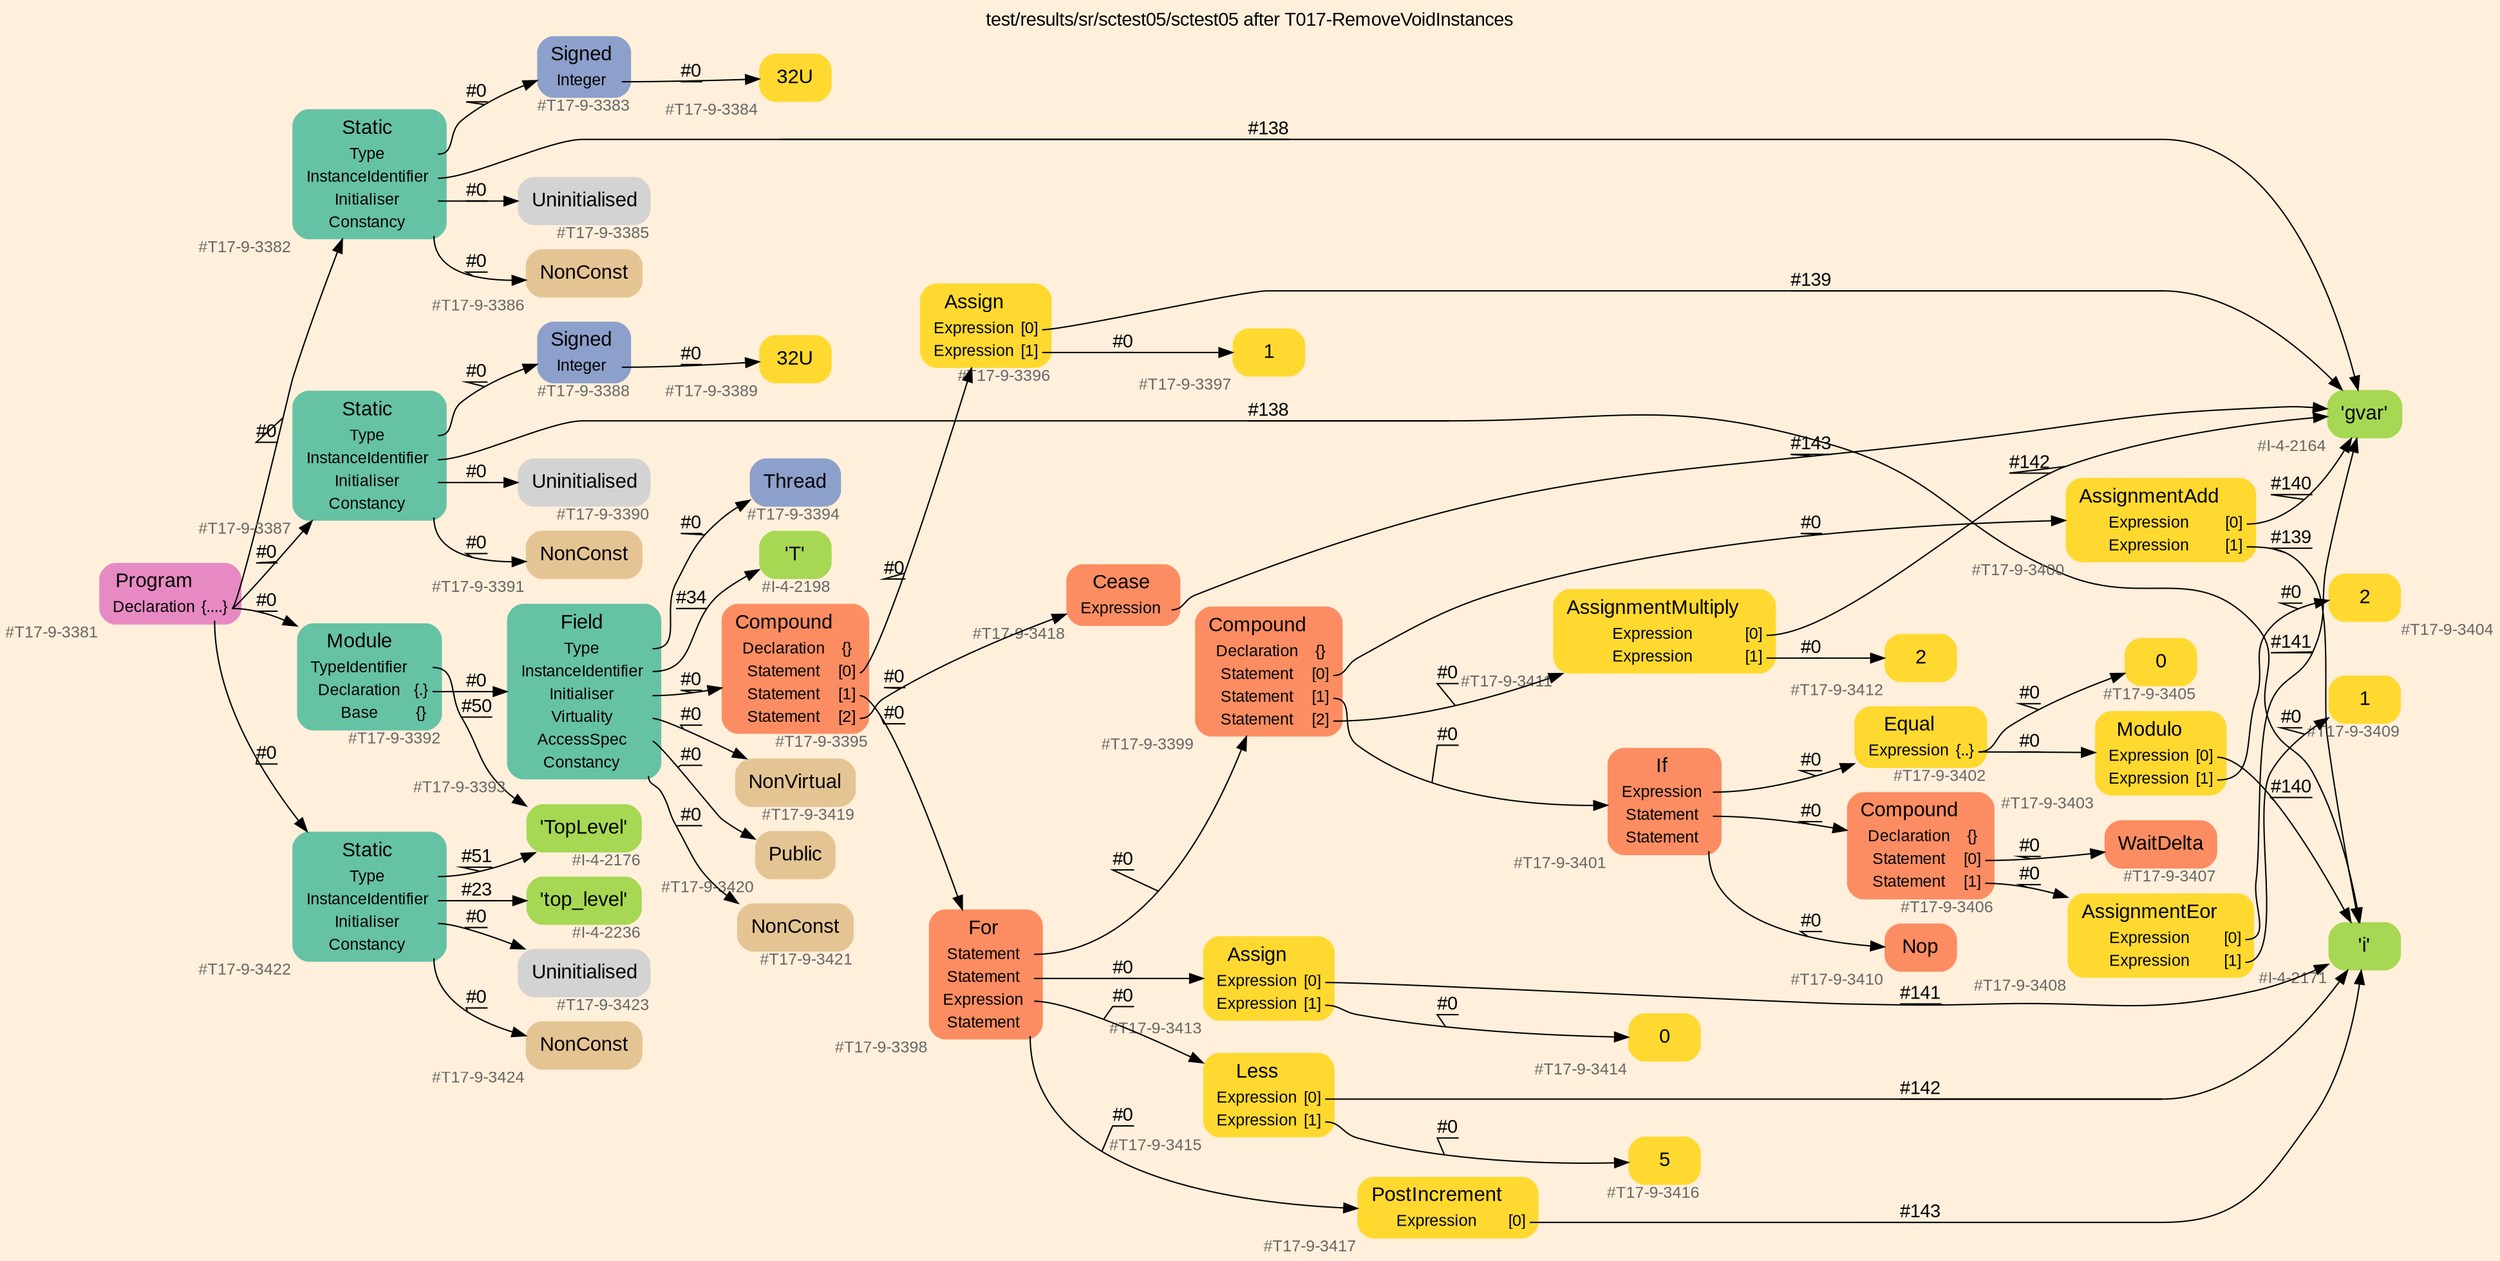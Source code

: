 digraph "test/results/sr/sctest05/sctest05 after T017-RemoveVoidInstances" {
label = "test/results/sr/sctest05/sctest05 after T017-RemoveVoidInstances"
labelloc = t
graph [
    rankdir = "LR"
    ranksep = 0.3
    bgcolor = antiquewhite1
    color = black
    fontcolor = black
    fontname = "Arial"
];
node [
    fontname = "Arial"
];
edge [
    fontname = "Arial"
];

// -------------------- node figure --------------------
// -------- block #T17-9-3381 ----------
"#T17-9-3381" [
    fillcolor = "/set28/4"
    xlabel = "#T17-9-3381"
    fontsize = "12"
    fontcolor = grey40
    shape = "plaintext"
    label = <<TABLE BORDER="0" CELLBORDER="0" CELLSPACING="0">
     <TR><TD><FONT COLOR="black" POINT-SIZE="15">Program</FONT></TD></TR>
     <TR><TD><FONT COLOR="black" POINT-SIZE="12">Declaration</FONT></TD><TD PORT="port0"><FONT COLOR="black" POINT-SIZE="12">{....}</FONT></TD></TR>
    </TABLE>>
    style = "rounded,filled"
];

// -------- block #T17-9-3382 ----------
"#T17-9-3382" [
    fillcolor = "/set28/1"
    xlabel = "#T17-9-3382"
    fontsize = "12"
    fontcolor = grey40
    shape = "plaintext"
    label = <<TABLE BORDER="0" CELLBORDER="0" CELLSPACING="0">
     <TR><TD><FONT COLOR="black" POINT-SIZE="15">Static</FONT></TD></TR>
     <TR><TD><FONT COLOR="black" POINT-SIZE="12">Type</FONT></TD><TD PORT="port0"></TD></TR>
     <TR><TD><FONT COLOR="black" POINT-SIZE="12">InstanceIdentifier</FONT></TD><TD PORT="port1"></TD></TR>
     <TR><TD><FONT COLOR="black" POINT-SIZE="12">Initialiser</FONT></TD><TD PORT="port2"></TD></TR>
     <TR><TD><FONT COLOR="black" POINT-SIZE="12">Constancy</FONT></TD><TD PORT="port3"></TD></TR>
    </TABLE>>
    style = "rounded,filled"
];

// -------- block #T17-9-3383 ----------
"#T17-9-3383" [
    fillcolor = "/set28/3"
    xlabel = "#T17-9-3383"
    fontsize = "12"
    fontcolor = grey40
    shape = "plaintext"
    label = <<TABLE BORDER="0" CELLBORDER="0" CELLSPACING="0">
     <TR><TD><FONT COLOR="black" POINT-SIZE="15">Signed</FONT></TD></TR>
     <TR><TD><FONT COLOR="black" POINT-SIZE="12">Integer</FONT></TD><TD PORT="port0"></TD></TR>
    </TABLE>>
    style = "rounded,filled"
];

// -------- block #T17-9-3384 ----------
"#T17-9-3384" [
    fillcolor = "/set28/6"
    xlabel = "#T17-9-3384"
    fontsize = "12"
    fontcolor = grey40
    shape = "plaintext"
    label = <<TABLE BORDER="0" CELLBORDER="0" CELLSPACING="0">
     <TR><TD><FONT COLOR="black" POINT-SIZE="15">32U</FONT></TD></TR>
    </TABLE>>
    style = "rounded,filled"
];

// -------- block #I-4-2164 ----------
"#I-4-2164" [
    fillcolor = "/set28/5"
    xlabel = "#I-4-2164"
    fontsize = "12"
    fontcolor = grey40
    shape = "plaintext"
    label = <<TABLE BORDER="0" CELLBORDER="0" CELLSPACING="0">
     <TR><TD><FONT COLOR="black" POINT-SIZE="15">'gvar'</FONT></TD></TR>
    </TABLE>>
    style = "rounded,filled"
];

// -------- block #T17-9-3385 ----------
"#T17-9-3385" [
    xlabel = "#T17-9-3385"
    fontsize = "12"
    fontcolor = grey40
    shape = "plaintext"
    label = <<TABLE BORDER="0" CELLBORDER="0" CELLSPACING="0">
     <TR><TD><FONT COLOR="black" POINT-SIZE="15">Uninitialised</FONT></TD></TR>
    </TABLE>>
    style = "rounded,filled"
];

// -------- block #T17-9-3386 ----------
"#T17-9-3386" [
    fillcolor = "/set28/7"
    xlabel = "#T17-9-3386"
    fontsize = "12"
    fontcolor = grey40
    shape = "plaintext"
    label = <<TABLE BORDER="0" CELLBORDER="0" CELLSPACING="0">
     <TR><TD><FONT COLOR="black" POINT-SIZE="15">NonConst</FONT></TD></TR>
    </TABLE>>
    style = "rounded,filled"
];

// -------- block #T17-9-3387 ----------
"#T17-9-3387" [
    fillcolor = "/set28/1"
    xlabel = "#T17-9-3387"
    fontsize = "12"
    fontcolor = grey40
    shape = "plaintext"
    label = <<TABLE BORDER="0" CELLBORDER="0" CELLSPACING="0">
     <TR><TD><FONT COLOR="black" POINT-SIZE="15">Static</FONT></TD></TR>
     <TR><TD><FONT COLOR="black" POINT-SIZE="12">Type</FONT></TD><TD PORT="port0"></TD></TR>
     <TR><TD><FONT COLOR="black" POINT-SIZE="12">InstanceIdentifier</FONT></TD><TD PORT="port1"></TD></TR>
     <TR><TD><FONT COLOR="black" POINT-SIZE="12">Initialiser</FONT></TD><TD PORT="port2"></TD></TR>
     <TR><TD><FONT COLOR="black" POINT-SIZE="12">Constancy</FONT></TD><TD PORT="port3"></TD></TR>
    </TABLE>>
    style = "rounded,filled"
];

// -------- block #T17-9-3388 ----------
"#T17-9-3388" [
    fillcolor = "/set28/3"
    xlabel = "#T17-9-3388"
    fontsize = "12"
    fontcolor = grey40
    shape = "plaintext"
    label = <<TABLE BORDER="0" CELLBORDER="0" CELLSPACING="0">
     <TR><TD><FONT COLOR="black" POINT-SIZE="15">Signed</FONT></TD></TR>
     <TR><TD><FONT COLOR="black" POINT-SIZE="12">Integer</FONT></TD><TD PORT="port0"></TD></TR>
    </TABLE>>
    style = "rounded,filled"
];

// -------- block #T17-9-3389 ----------
"#T17-9-3389" [
    fillcolor = "/set28/6"
    xlabel = "#T17-9-3389"
    fontsize = "12"
    fontcolor = grey40
    shape = "plaintext"
    label = <<TABLE BORDER="0" CELLBORDER="0" CELLSPACING="0">
     <TR><TD><FONT COLOR="black" POINT-SIZE="15">32U</FONT></TD></TR>
    </TABLE>>
    style = "rounded,filled"
];

// -------- block #I-4-2171 ----------
"#I-4-2171" [
    fillcolor = "/set28/5"
    xlabel = "#I-4-2171"
    fontsize = "12"
    fontcolor = grey40
    shape = "plaintext"
    label = <<TABLE BORDER="0" CELLBORDER="0" CELLSPACING="0">
     <TR><TD><FONT COLOR="black" POINT-SIZE="15">'i'</FONT></TD></TR>
    </TABLE>>
    style = "rounded,filled"
];

// -------- block #T17-9-3390 ----------
"#T17-9-3390" [
    xlabel = "#T17-9-3390"
    fontsize = "12"
    fontcolor = grey40
    shape = "plaintext"
    label = <<TABLE BORDER="0" CELLBORDER="0" CELLSPACING="0">
     <TR><TD><FONT COLOR="black" POINT-SIZE="15">Uninitialised</FONT></TD></TR>
    </TABLE>>
    style = "rounded,filled"
];

// -------- block #T17-9-3391 ----------
"#T17-9-3391" [
    fillcolor = "/set28/7"
    xlabel = "#T17-9-3391"
    fontsize = "12"
    fontcolor = grey40
    shape = "plaintext"
    label = <<TABLE BORDER="0" CELLBORDER="0" CELLSPACING="0">
     <TR><TD><FONT COLOR="black" POINT-SIZE="15">NonConst</FONT></TD></TR>
    </TABLE>>
    style = "rounded,filled"
];

// -------- block #T17-9-3392 ----------
"#T17-9-3392" [
    fillcolor = "/set28/1"
    xlabel = "#T17-9-3392"
    fontsize = "12"
    fontcolor = grey40
    shape = "plaintext"
    label = <<TABLE BORDER="0" CELLBORDER="0" CELLSPACING="0">
     <TR><TD><FONT COLOR="black" POINT-SIZE="15">Module</FONT></TD></TR>
     <TR><TD><FONT COLOR="black" POINT-SIZE="12">TypeIdentifier</FONT></TD><TD PORT="port0"></TD></TR>
     <TR><TD><FONT COLOR="black" POINT-SIZE="12">Declaration</FONT></TD><TD PORT="port1"><FONT COLOR="black" POINT-SIZE="12">{.}</FONT></TD></TR>
     <TR><TD><FONT COLOR="black" POINT-SIZE="12">Base</FONT></TD><TD PORT="port2"><FONT COLOR="black" POINT-SIZE="12">{}</FONT></TD></TR>
    </TABLE>>
    style = "rounded,filled"
];

// -------- block #I-4-2176 ----------
"#I-4-2176" [
    fillcolor = "/set28/5"
    xlabel = "#I-4-2176"
    fontsize = "12"
    fontcolor = grey40
    shape = "plaintext"
    label = <<TABLE BORDER="0" CELLBORDER="0" CELLSPACING="0">
     <TR><TD><FONT COLOR="black" POINT-SIZE="15">'TopLevel'</FONT></TD></TR>
    </TABLE>>
    style = "rounded,filled"
];

// -------- block #T17-9-3393 ----------
"#T17-9-3393" [
    fillcolor = "/set28/1"
    xlabel = "#T17-9-3393"
    fontsize = "12"
    fontcolor = grey40
    shape = "plaintext"
    label = <<TABLE BORDER="0" CELLBORDER="0" CELLSPACING="0">
     <TR><TD><FONT COLOR="black" POINT-SIZE="15">Field</FONT></TD></TR>
     <TR><TD><FONT COLOR="black" POINT-SIZE="12">Type</FONT></TD><TD PORT="port0"></TD></TR>
     <TR><TD><FONT COLOR="black" POINT-SIZE="12">InstanceIdentifier</FONT></TD><TD PORT="port1"></TD></TR>
     <TR><TD><FONT COLOR="black" POINT-SIZE="12">Initialiser</FONT></TD><TD PORT="port2"></TD></TR>
     <TR><TD><FONT COLOR="black" POINT-SIZE="12">Virtuality</FONT></TD><TD PORT="port3"></TD></TR>
     <TR><TD><FONT COLOR="black" POINT-SIZE="12">AccessSpec</FONT></TD><TD PORT="port4"></TD></TR>
     <TR><TD><FONT COLOR="black" POINT-SIZE="12">Constancy</FONT></TD><TD PORT="port5"></TD></TR>
    </TABLE>>
    style = "rounded,filled"
];

// -------- block #T17-9-3394 ----------
"#T17-9-3394" [
    fillcolor = "/set28/3"
    xlabel = "#T17-9-3394"
    fontsize = "12"
    fontcolor = grey40
    shape = "plaintext"
    label = <<TABLE BORDER="0" CELLBORDER="0" CELLSPACING="0">
     <TR><TD><FONT COLOR="black" POINT-SIZE="15">Thread</FONT></TD></TR>
    </TABLE>>
    style = "rounded,filled"
];

// -------- block #I-4-2198 ----------
"#I-4-2198" [
    fillcolor = "/set28/5"
    xlabel = "#I-4-2198"
    fontsize = "12"
    fontcolor = grey40
    shape = "plaintext"
    label = <<TABLE BORDER="0" CELLBORDER="0" CELLSPACING="0">
     <TR><TD><FONT COLOR="black" POINT-SIZE="15">'T'</FONT></TD></TR>
    </TABLE>>
    style = "rounded,filled"
];

// -------- block #T17-9-3395 ----------
"#T17-9-3395" [
    fillcolor = "/set28/2"
    xlabel = "#T17-9-3395"
    fontsize = "12"
    fontcolor = grey40
    shape = "plaintext"
    label = <<TABLE BORDER="0" CELLBORDER="0" CELLSPACING="0">
     <TR><TD><FONT COLOR="black" POINT-SIZE="15">Compound</FONT></TD></TR>
     <TR><TD><FONT COLOR="black" POINT-SIZE="12">Declaration</FONT></TD><TD PORT="port0"><FONT COLOR="black" POINT-SIZE="12">{}</FONT></TD></TR>
     <TR><TD><FONT COLOR="black" POINT-SIZE="12">Statement</FONT></TD><TD PORT="port1"><FONT COLOR="black" POINT-SIZE="12">[0]</FONT></TD></TR>
     <TR><TD><FONT COLOR="black" POINT-SIZE="12">Statement</FONT></TD><TD PORT="port2"><FONT COLOR="black" POINT-SIZE="12">[1]</FONT></TD></TR>
     <TR><TD><FONT COLOR="black" POINT-SIZE="12">Statement</FONT></TD><TD PORT="port3"><FONT COLOR="black" POINT-SIZE="12">[2]</FONT></TD></TR>
    </TABLE>>
    style = "rounded,filled"
];

// -------- block #T17-9-3396 ----------
"#T17-9-3396" [
    fillcolor = "/set28/6"
    xlabel = "#T17-9-3396"
    fontsize = "12"
    fontcolor = grey40
    shape = "plaintext"
    label = <<TABLE BORDER="0" CELLBORDER="0" CELLSPACING="0">
     <TR><TD><FONT COLOR="black" POINT-SIZE="15">Assign</FONT></TD></TR>
     <TR><TD><FONT COLOR="black" POINT-SIZE="12">Expression</FONT></TD><TD PORT="port0"><FONT COLOR="black" POINT-SIZE="12">[0]</FONT></TD></TR>
     <TR><TD><FONT COLOR="black" POINT-SIZE="12">Expression</FONT></TD><TD PORT="port1"><FONT COLOR="black" POINT-SIZE="12">[1]</FONT></TD></TR>
    </TABLE>>
    style = "rounded,filled"
];

// -------- block #T17-9-3397 ----------
"#T17-9-3397" [
    fillcolor = "/set28/6"
    xlabel = "#T17-9-3397"
    fontsize = "12"
    fontcolor = grey40
    shape = "plaintext"
    label = <<TABLE BORDER="0" CELLBORDER="0" CELLSPACING="0">
     <TR><TD><FONT COLOR="black" POINT-SIZE="15">1</FONT></TD></TR>
    </TABLE>>
    style = "rounded,filled"
];

// -------- block #T17-9-3398 ----------
"#T17-9-3398" [
    fillcolor = "/set28/2"
    xlabel = "#T17-9-3398"
    fontsize = "12"
    fontcolor = grey40
    shape = "plaintext"
    label = <<TABLE BORDER="0" CELLBORDER="0" CELLSPACING="0">
     <TR><TD><FONT COLOR="black" POINT-SIZE="15">For</FONT></TD></TR>
     <TR><TD><FONT COLOR="black" POINT-SIZE="12">Statement</FONT></TD><TD PORT="port0"></TD></TR>
     <TR><TD><FONT COLOR="black" POINT-SIZE="12">Statement</FONT></TD><TD PORT="port1"></TD></TR>
     <TR><TD><FONT COLOR="black" POINT-SIZE="12">Expression</FONT></TD><TD PORT="port2"></TD></TR>
     <TR><TD><FONT COLOR="black" POINT-SIZE="12">Statement</FONT></TD><TD PORT="port3"></TD></TR>
    </TABLE>>
    style = "rounded,filled"
];

// -------- block #T17-9-3399 ----------
"#T17-9-3399" [
    fillcolor = "/set28/2"
    xlabel = "#T17-9-3399"
    fontsize = "12"
    fontcolor = grey40
    shape = "plaintext"
    label = <<TABLE BORDER="0" CELLBORDER="0" CELLSPACING="0">
     <TR><TD><FONT COLOR="black" POINT-SIZE="15">Compound</FONT></TD></TR>
     <TR><TD><FONT COLOR="black" POINT-SIZE="12">Declaration</FONT></TD><TD PORT="port0"><FONT COLOR="black" POINT-SIZE="12">{}</FONT></TD></TR>
     <TR><TD><FONT COLOR="black" POINT-SIZE="12">Statement</FONT></TD><TD PORT="port1"><FONT COLOR="black" POINT-SIZE="12">[0]</FONT></TD></TR>
     <TR><TD><FONT COLOR="black" POINT-SIZE="12">Statement</FONT></TD><TD PORT="port2"><FONT COLOR="black" POINT-SIZE="12">[1]</FONT></TD></TR>
     <TR><TD><FONT COLOR="black" POINT-SIZE="12">Statement</FONT></TD><TD PORT="port3"><FONT COLOR="black" POINT-SIZE="12">[2]</FONT></TD></TR>
    </TABLE>>
    style = "rounded,filled"
];

// -------- block #T17-9-3400 ----------
"#T17-9-3400" [
    fillcolor = "/set28/6"
    xlabel = "#T17-9-3400"
    fontsize = "12"
    fontcolor = grey40
    shape = "plaintext"
    label = <<TABLE BORDER="0" CELLBORDER="0" CELLSPACING="0">
     <TR><TD><FONT COLOR="black" POINT-SIZE="15">AssignmentAdd</FONT></TD></TR>
     <TR><TD><FONT COLOR="black" POINT-SIZE="12">Expression</FONT></TD><TD PORT="port0"><FONT COLOR="black" POINT-SIZE="12">[0]</FONT></TD></TR>
     <TR><TD><FONT COLOR="black" POINT-SIZE="12">Expression</FONT></TD><TD PORT="port1"><FONT COLOR="black" POINT-SIZE="12">[1]</FONT></TD></TR>
    </TABLE>>
    style = "rounded,filled"
];

// -------- block #T17-9-3401 ----------
"#T17-9-3401" [
    fillcolor = "/set28/2"
    xlabel = "#T17-9-3401"
    fontsize = "12"
    fontcolor = grey40
    shape = "plaintext"
    label = <<TABLE BORDER="0" CELLBORDER="0" CELLSPACING="0">
     <TR><TD><FONT COLOR="black" POINT-SIZE="15">If</FONT></TD></TR>
     <TR><TD><FONT COLOR="black" POINT-SIZE="12">Expression</FONT></TD><TD PORT="port0"></TD></TR>
     <TR><TD><FONT COLOR="black" POINT-SIZE="12">Statement</FONT></TD><TD PORT="port1"></TD></TR>
     <TR><TD><FONT COLOR="black" POINT-SIZE="12">Statement</FONT></TD><TD PORT="port2"></TD></TR>
    </TABLE>>
    style = "rounded,filled"
];

// -------- block #T17-9-3402 ----------
"#T17-9-3402" [
    fillcolor = "/set28/6"
    xlabel = "#T17-9-3402"
    fontsize = "12"
    fontcolor = grey40
    shape = "plaintext"
    label = <<TABLE BORDER="0" CELLBORDER="0" CELLSPACING="0">
     <TR><TD><FONT COLOR="black" POINT-SIZE="15">Equal</FONT></TD></TR>
     <TR><TD><FONT COLOR="black" POINT-SIZE="12">Expression</FONT></TD><TD PORT="port0"><FONT COLOR="black" POINT-SIZE="12">{..}</FONT></TD></TR>
    </TABLE>>
    style = "rounded,filled"
];

// -------- block #T17-9-3403 ----------
"#T17-9-3403" [
    fillcolor = "/set28/6"
    xlabel = "#T17-9-3403"
    fontsize = "12"
    fontcolor = grey40
    shape = "plaintext"
    label = <<TABLE BORDER="0" CELLBORDER="0" CELLSPACING="0">
     <TR><TD><FONT COLOR="black" POINT-SIZE="15">Modulo</FONT></TD></TR>
     <TR><TD><FONT COLOR="black" POINT-SIZE="12">Expression</FONT></TD><TD PORT="port0"><FONT COLOR="black" POINT-SIZE="12">[0]</FONT></TD></TR>
     <TR><TD><FONT COLOR="black" POINT-SIZE="12">Expression</FONT></TD><TD PORT="port1"><FONT COLOR="black" POINT-SIZE="12">[1]</FONT></TD></TR>
    </TABLE>>
    style = "rounded,filled"
];

// -------- block #T17-9-3404 ----------
"#T17-9-3404" [
    fillcolor = "/set28/6"
    xlabel = "#T17-9-3404"
    fontsize = "12"
    fontcolor = grey40
    shape = "plaintext"
    label = <<TABLE BORDER="0" CELLBORDER="0" CELLSPACING="0">
     <TR><TD><FONT COLOR="black" POINT-SIZE="15">2</FONT></TD></TR>
    </TABLE>>
    style = "rounded,filled"
];

// -------- block #T17-9-3405 ----------
"#T17-9-3405" [
    fillcolor = "/set28/6"
    xlabel = "#T17-9-3405"
    fontsize = "12"
    fontcolor = grey40
    shape = "plaintext"
    label = <<TABLE BORDER="0" CELLBORDER="0" CELLSPACING="0">
     <TR><TD><FONT COLOR="black" POINT-SIZE="15">0</FONT></TD></TR>
    </TABLE>>
    style = "rounded,filled"
];

// -------- block #T17-9-3406 ----------
"#T17-9-3406" [
    fillcolor = "/set28/2"
    xlabel = "#T17-9-3406"
    fontsize = "12"
    fontcolor = grey40
    shape = "plaintext"
    label = <<TABLE BORDER="0" CELLBORDER="0" CELLSPACING="0">
     <TR><TD><FONT COLOR="black" POINT-SIZE="15">Compound</FONT></TD></TR>
     <TR><TD><FONT COLOR="black" POINT-SIZE="12">Declaration</FONT></TD><TD PORT="port0"><FONT COLOR="black" POINT-SIZE="12">{}</FONT></TD></TR>
     <TR><TD><FONT COLOR="black" POINT-SIZE="12">Statement</FONT></TD><TD PORT="port1"><FONT COLOR="black" POINT-SIZE="12">[0]</FONT></TD></TR>
     <TR><TD><FONT COLOR="black" POINT-SIZE="12">Statement</FONT></TD><TD PORT="port2"><FONT COLOR="black" POINT-SIZE="12">[1]</FONT></TD></TR>
    </TABLE>>
    style = "rounded,filled"
];

// -------- block #T17-9-3407 ----------
"#T17-9-3407" [
    fillcolor = "/set28/2"
    xlabel = "#T17-9-3407"
    fontsize = "12"
    fontcolor = grey40
    shape = "plaintext"
    label = <<TABLE BORDER="0" CELLBORDER="0" CELLSPACING="0">
     <TR><TD><FONT COLOR="black" POINT-SIZE="15">WaitDelta</FONT></TD></TR>
    </TABLE>>
    style = "rounded,filled"
];

// -------- block #T17-9-3408 ----------
"#T17-9-3408" [
    fillcolor = "/set28/6"
    xlabel = "#T17-9-3408"
    fontsize = "12"
    fontcolor = grey40
    shape = "plaintext"
    label = <<TABLE BORDER="0" CELLBORDER="0" CELLSPACING="0">
     <TR><TD><FONT COLOR="black" POINT-SIZE="15">AssignmentEor</FONT></TD></TR>
     <TR><TD><FONT COLOR="black" POINT-SIZE="12">Expression</FONT></TD><TD PORT="port0"><FONT COLOR="black" POINT-SIZE="12">[0]</FONT></TD></TR>
     <TR><TD><FONT COLOR="black" POINT-SIZE="12">Expression</FONT></TD><TD PORT="port1"><FONT COLOR="black" POINT-SIZE="12">[1]</FONT></TD></TR>
    </TABLE>>
    style = "rounded,filled"
];

// -------- block #T17-9-3409 ----------
"#T17-9-3409" [
    fillcolor = "/set28/6"
    xlabel = "#T17-9-3409"
    fontsize = "12"
    fontcolor = grey40
    shape = "plaintext"
    label = <<TABLE BORDER="0" CELLBORDER="0" CELLSPACING="0">
     <TR><TD><FONT COLOR="black" POINT-SIZE="15">1</FONT></TD></TR>
    </TABLE>>
    style = "rounded,filled"
];

// -------- block #T17-9-3410 ----------
"#T17-9-3410" [
    fillcolor = "/set28/2"
    xlabel = "#T17-9-3410"
    fontsize = "12"
    fontcolor = grey40
    shape = "plaintext"
    label = <<TABLE BORDER="0" CELLBORDER="0" CELLSPACING="0">
     <TR><TD><FONT COLOR="black" POINT-SIZE="15">Nop</FONT></TD></TR>
    </TABLE>>
    style = "rounded,filled"
];

// -------- block #T17-9-3411 ----------
"#T17-9-3411" [
    fillcolor = "/set28/6"
    xlabel = "#T17-9-3411"
    fontsize = "12"
    fontcolor = grey40
    shape = "plaintext"
    label = <<TABLE BORDER="0" CELLBORDER="0" CELLSPACING="0">
     <TR><TD><FONT COLOR="black" POINT-SIZE="15">AssignmentMultiply</FONT></TD></TR>
     <TR><TD><FONT COLOR="black" POINT-SIZE="12">Expression</FONT></TD><TD PORT="port0"><FONT COLOR="black" POINT-SIZE="12">[0]</FONT></TD></TR>
     <TR><TD><FONT COLOR="black" POINT-SIZE="12">Expression</FONT></TD><TD PORT="port1"><FONT COLOR="black" POINT-SIZE="12">[1]</FONT></TD></TR>
    </TABLE>>
    style = "rounded,filled"
];

// -------- block #T17-9-3412 ----------
"#T17-9-3412" [
    fillcolor = "/set28/6"
    xlabel = "#T17-9-3412"
    fontsize = "12"
    fontcolor = grey40
    shape = "plaintext"
    label = <<TABLE BORDER="0" CELLBORDER="0" CELLSPACING="0">
     <TR><TD><FONT COLOR="black" POINT-SIZE="15">2</FONT></TD></TR>
    </TABLE>>
    style = "rounded,filled"
];

// -------- block #T17-9-3413 ----------
"#T17-9-3413" [
    fillcolor = "/set28/6"
    xlabel = "#T17-9-3413"
    fontsize = "12"
    fontcolor = grey40
    shape = "plaintext"
    label = <<TABLE BORDER="0" CELLBORDER="0" CELLSPACING="0">
     <TR><TD><FONT COLOR="black" POINT-SIZE="15">Assign</FONT></TD></TR>
     <TR><TD><FONT COLOR="black" POINT-SIZE="12">Expression</FONT></TD><TD PORT="port0"><FONT COLOR="black" POINT-SIZE="12">[0]</FONT></TD></TR>
     <TR><TD><FONT COLOR="black" POINT-SIZE="12">Expression</FONT></TD><TD PORT="port1"><FONT COLOR="black" POINT-SIZE="12">[1]</FONT></TD></TR>
    </TABLE>>
    style = "rounded,filled"
];

// -------- block #T17-9-3414 ----------
"#T17-9-3414" [
    fillcolor = "/set28/6"
    xlabel = "#T17-9-3414"
    fontsize = "12"
    fontcolor = grey40
    shape = "plaintext"
    label = <<TABLE BORDER="0" CELLBORDER="0" CELLSPACING="0">
     <TR><TD><FONT COLOR="black" POINT-SIZE="15">0</FONT></TD></TR>
    </TABLE>>
    style = "rounded,filled"
];

// -------- block #T17-9-3415 ----------
"#T17-9-3415" [
    fillcolor = "/set28/6"
    xlabel = "#T17-9-3415"
    fontsize = "12"
    fontcolor = grey40
    shape = "plaintext"
    label = <<TABLE BORDER="0" CELLBORDER="0" CELLSPACING="0">
     <TR><TD><FONT COLOR="black" POINT-SIZE="15">Less</FONT></TD></TR>
     <TR><TD><FONT COLOR="black" POINT-SIZE="12">Expression</FONT></TD><TD PORT="port0"><FONT COLOR="black" POINT-SIZE="12">[0]</FONT></TD></TR>
     <TR><TD><FONT COLOR="black" POINT-SIZE="12">Expression</FONT></TD><TD PORT="port1"><FONT COLOR="black" POINT-SIZE="12">[1]</FONT></TD></TR>
    </TABLE>>
    style = "rounded,filled"
];

// -------- block #T17-9-3416 ----------
"#T17-9-3416" [
    fillcolor = "/set28/6"
    xlabel = "#T17-9-3416"
    fontsize = "12"
    fontcolor = grey40
    shape = "plaintext"
    label = <<TABLE BORDER="0" CELLBORDER="0" CELLSPACING="0">
     <TR><TD><FONT COLOR="black" POINT-SIZE="15">5</FONT></TD></TR>
    </TABLE>>
    style = "rounded,filled"
];

// -------- block #T17-9-3417 ----------
"#T17-9-3417" [
    fillcolor = "/set28/6"
    xlabel = "#T17-9-3417"
    fontsize = "12"
    fontcolor = grey40
    shape = "plaintext"
    label = <<TABLE BORDER="0" CELLBORDER="0" CELLSPACING="0">
     <TR><TD><FONT COLOR="black" POINT-SIZE="15">PostIncrement</FONT></TD></TR>
     <TR><TD><FONT COLOR="black" POINT-SIZE="12">Expression</FONT></TD><TD PORT="port0"><FONT COLOR="black" POINT-SIZE="12">[0]</FONT></TD></TR>
    </TABLE>>
    style = "rounded,filled"
];

// -------- block #T17-9-3418 ----------
"#T17-9-3418" [
    fillcolor = "/set28/2"
    xlabel = "#T17-9-3418"
    fontsize = "12"
    fontcolor = grey40
    shape = "plaintext"
    label = <<TABLE BORDER="0" CELLBORDER="0" CELLSPACING="0">
     <TR><TD><FONT COLOR="black" POINT-SIZE="15">Cease</FONT></TD></TR>
     <TR><TD><FONT COLOR="black" POINT-SIZE="12">Expression</FONT></TD><TD PORT="port0"></TD></TR>
    </TABLE>>
    style = "rounded,filled"
];

// -------- block #T17-9-3419 ----------
"#T17-9-3419" [
    fillcolor = "/set28/7"
    xlabel = "#T17-9-3419"
    fontsize = "12"
    fontcolor = grey40
    shape = "plaintext"
    label = <<TABLE BORDER="0" CELLBORDER="0" CELLSPACING="0">
     <TR><TD><FONT COLOR="black" POINT-SIZE="15">NonVirtual</FONT></TD></TR>
    </TABLE>>
    style = "rounded,filled"
];

// -------- block #T17-9-3420 ----------
"#T17-9-3420" [
    fillcolor = "/set28/7"
    xlabel = "#T17-9-3420"
    fontsize = "12"
    fontcolor = grey40
    shape = "plaintext"
    label = <<TABLE BORDER="0" CELLBORDER="0" CELLSPACING="0">
     <TR><TD><FONT COLOR="black" POINT-SIZE="15">Public</FONT></TD></TR>
    </TABLE>>
    style = "rounded,filled"
];

// -------- block #T17-9-3421 ----------
"#T17-9-3421" [
    fillcolor = "/set28/7"
    xlabel = "#T17-9-3421"
    fontsize = "12"
    fontcolor = grey40
    shape = "plaintext"
    label = <<TABLE BORDER="0" CELLBORDER="0" CELLSPACING="0">
     <TR><TD><FONT COLOR="black" POINT-SIZE="15">NonConst</FONT></TD></TR>
    </TABLE>>
    style = "rounded,filled"
];

// -------- block #T17-9-3422 ----------
"#T17-9-3422" [
    fillcolor = "/set28/1"
    xlabel = "#T17-9-3422"
    fontsize = "12"
    fontcolor = grey40
    shape = "plaintext"
    label = <<TABLE BORDER="0" CELLBORDER="0" CELLSPACING="0">
     <TR><TD><FONT COLOR="black" POINT-SIZE="15">Static</FONT></TD></TR>
     <TR><TD><FONT COLOR="black" POINT-SIZE="12">Type</FONT></TD><TD PORT="port0"></TD></TR>
     <TR><TD><FONT COLOR="black" POINT-SIZE="12">InstanceIdentifier</FONT></TD><TD PORT="port1"></TD></TR>
     <TR><TD><FONT COLOR="black" POINT-SIZE="12">Initialiser</FONT></TD><TD PORT="port2"></TD></TR>
     <TR><TD><FONT COLOR="black" POINT-SIZE="12">Constancy</FONT></TD><TD PORT="port3"></TD></TR>
    </TABLE>>
    style = "rounded,filled"
];

// -------- block #I-4-2236 ----------
"#I-4-2236" [
    fillcolor = "/set28/5"
    xlabel = "#I-4-2236"
    fontsize = "12"
    fontcolor = grey40
    shape = "plaintext"
    label = <<TABLE BORDER="0" CELLBORDER="0" CELLSPACING="0">
     <TR><TD><FONT COLOR="black" POINT-SIZE="15">'top_level'</FONT></TD></TR>
    </TABLE>>
    style = "rounded,filled"
];

// -------- block #T17-9-3423 ----------
"#T17-9-3423" [
    xlabel = "#T17-9-3423"
    fontsize = "12"
    fontcolor = grey40
    shape = "plaintext"
    label = <<TABLE BORDER="0" CELLBORDER="0" CELLSPACING="0">
     <TR><TD><FONT COLOR="black" POINT-SIZE="15">Uninitialised</FONT></TD></TR>
    </TABLE>>
    style = "rounded,filled"
];

// -------- block #T17-9-3424 ----------
"#T17-9-3424" [
    fillcolor = "/set28/7"
    xlabel = "#T17-9-3424"
    fontsize = "12"
    fontcolor = grey40
    shape = "plaintext"
    label = <<TABLE BORDER="0" CELLBORDER="0" CELLSPACING="0">
     <TR><TD><FONT COLOR="black" POINT-SIZE="15">NonConst</FONT></TD></TR>
    </TABLE>>
    style = "rounded,filled"
];

"#T17-9-3381":port0 -> "#T17-9-3382" [
    label = "#0"
    decorate = true
    color = black
    fontcolor = black
];

"#T17-9-3381":port0 -> "#T17-9-3387" [
    label = "#0"
    decorate = true
    color = black
    fontcolor = black
];

"#T17-9-3381":port0 -> "#T17-9-3392" [
    label = "#0"
    decorate = true
    color = black
    fontcolor = black
];

"#T17-9-3381":port0 -> "#T17-9-3422" [
    label = "#0"
    decorate = true
    color = black
    fontcolor = black
];

"#T17-9-3382":port0 -> "#T17-9-3383" [
    label = "#0"
    decorate = true
    color = black
    fontcolor = black
];

"#T17-9-3382":port1 -> "#I-4-2164" [
    label = "#138"
    decorate = true
    color = black
    fontcolor = black
];

"#T17-9-3382":port2 -> "#T17-9-3385" [
    label = "#0"
    decorate = true
    color = black
    fontcolor = black
];

"#T17-9-3382":port3 -> "#T17-9-3386" [
    label = "#0"
    decorate = true
    color = black
    fontcolor = black
];

"#T17-9-3383":port0 -> "#T17-9-3384" [
    label = "#0"
    decorate = true
    color = black
    fontcolor = black
];

"#T17-9-3387":port0 -> "#T17-9-3388" [
    label = "#0"
    decorate = true
    color = black
    fontcolor = black
];

"#T17-9-3387":port1 -> "#I-4-2171" [
    label = "#138"
    decorate = true
    color = black
    fontcolor = black
];

"#T17-9-3387":port2 -> "#T17-9-3390" [
    label = "#0"
    decorate = true
    color = black
    fontcolor = black
];

"#T17-9-3387":port3 -> "#T17-9-3391" [
    label = "#0"
    decorate = true
    color = black
    fontcolor = black
];

"#T17-9-3388":port0 -> "#T17-9-3389" [
    label = "#0"
    decorate = true
    color = black
    fontcolor = black
];

"#T17-9-3392":port0 -> "#I-4-2176" [
    label = "#50"
    decorate = true
    color = black
    fontcolor = black
];

"#T17-9-3392":port1 -> "#T17-9-3393" [
    label = "#0"
    decorate = true
    color = black
    fontcolor = black
];

"#T17-9-3393":port0 -> "#T17-9-3394" [
    label = "#0"
    decorate = true
    color = black
    fontcolor = black
];

"#T17-9-3393":port1 -> "#I-4-2198" [
    label = "#34"
    decorate = true
    color = black
    fontcolor = black
];

"#T17-9-3393":port2 -> "#T17-9-3395" [
    label = "#0"
    decorate = true
    color = black
    fontcolor = black
];

"#T17-9-3393":port3 -> "#T17-9-3419" [
    label = "#0"
    decorate = true
    color = black
    fontcolor = black
];

"#T17-9-3393":port4 -> "#T17-9-3420" [
    label = "#0"
    decorate = true
    color = black
    fontcolor = black
];

"#T17-9-3393":port5 -> "#T17-9-3421" [
    label = "#0"
    decorate = true
    color = black
    fontcolor = black
];

"#T17-9-3395":port1 -> "#T17-9-3396" [
    label = "#0"
    decorate = true
    color = black
    fontcolor = black
];

"#T17-9-3395":port2 -> "#T17-9-3398" [
    label = "#0"
    decorate = true
    color = black
    fontcolor = black
];

"#T17-9-3395":port3 -> "#T17-9-3418" [
    label = "#0"
    decorate = true
    color = black
    fontcolor = black
];

"#T17-9-3396":port0 -> "#I-4-2164" [
    label = "#139"
    decorate = true
    color = black
    fontcolor = black
];

"#T17-9-3396":port1 -> "#T17-9-3397" [
    label = "#0"
    decorate = true
    color = black
    fontcolor = black
];

"#T17-9-3398":port0 -> "#T17-9-3399" [
    label = "#0"
    decorate = true
    color = black
    fontcolor = black
];

"#T17-9-3398":port1 -> "#T17-9-3413" [
    label = "#0"
    decorate = true
    color = black
    fontcolor = black
];

"#T17-9-3398":port2 -> "#T17-9-3415" [
    label = "#0"
    decorate = true
    color = black
    fontcolor = black
];

"#T17-9-3398":port3 -> "#T17-9-3417" [
    label = "#0"
    decorate = true
    color = black
    fontcolor = black
];

"#T17-9-3399":port1 -> "#T17-9-3400" [
    label = "#0"
    decorate = true
    color = black
    fontcolor = black
];

"#T17-9-3399":port2 -> "#T17-9-3401" [
    label = "#0"
    decorate = true
    color = black
    fontcolor = black
];

"#T17-9-3399":port3 -> "#T17-9-3411" [
    label = "#0"
    decorate = true
    color = black
    fontcolor = black
];

"#T17-9-3400":port0 -> "#I-4-2164" [
    label = "#140"
    decorate = true
    color = black
    fontcolor = black
];

"#T17-9-3400":port1 -> "#I-4-2171" [
    label = "#139"
    decorate = true
    color = black
    fontcolor = black
];

"#T17-9-3401":port0 -> "#T17-9-3402" [
    label = "#0"
    decorate = true
    color = black
    fontcolor = black
];

"#T17-9-3401":port1 -> "#T17-9-3406" [
    label = "#0"
    decorate = true
    color = black
    fontcolor = black
];

"#T17-9-3401":port2 -> "#T17-9-3410" [
    label = "#0"
    decorate = true
    color = black
    fontcolor = black
];

"#T17-9-3402":port0 -> "#T17-9-3403" [
    label = "#0"
    decorate = true
    color = black
    fontcolor = black
];

"#T17-9-3402":port0 -> "#T17-9-3405" [
    label = "#0"
    decorate = true
    color = black
    fontcolor = black
];

"#T17-9-3403":port0 -> "#I-4-2171" [
    label = "#140"
    decorate = true
    color = black
    fontcolor = black
];

"#T17-9-3403":port1 -> "#T17-9-3404" [
    label = "#0"
    decorate = true
    color = black
    fontcolor = black
];

"#T17-9-3406":port1 -> "#T17-9-3407" [
    label = "#0"
    decorate = true
    color = black
    fontcolor = black
];

"#T17-9-3406":port2 -> "#T17-9-3408" [
    label = "#0"
    decorate = true
    color = black
    fontcolor = black
];

"#T17-9-3408":port0 -> "#I-4-2164" [
    label = "#141"
    decorate = true
    color = black
    fontcolor = black
];

"#T17-9-3408":port1 -> "#T17-9-3409" [
    label = "#0"
    decorate = true
    color = black
    fontcolor = black
];

"#T17-9-3411":port0 -> "#I-4-2164" [
    label = "#142"
    decorate = true
    color = black
    fontcolor = black
];

"#T17-9-3411":port1 -> "#T17-9-3412" [
    label = "#0"
    decorate = true
    color = black
    fontcolor = black
];

"#T17-9-3413":port0 -> "#I-4-2171" [
    label = "#141"
    decorate = true
    color = black
    fontcolor = black
];

"#T17-9-3413":port1 -> "#T17-9-3414" [
    label = "#0"
    decorate = true
    color = black
    fontcolor = black
];

"#T17-9-3415":port0 -> "#I-4-2171" [
    label = "#142"
    decorate = true
    color = black
    fontcolor = black
];

"#T17-9-3415":port1 -> "#T17-9-3416" [
    label = "#0"
    decorate = true
    color = black
    fontcolor = black
];

"#T17-9-3417":port0 -> "#I-4-2171" [
    label = "#143"
    decorate = true
    color = black
    fontcolor = black
];

"#T17-9-3418":port0 -> "#I-4-2164" [
    label = "#143"
    decorate = true
    color = black
    fontcolor = black
];

"#T17-9-3422":port0 -> "#I-4-2176" [
    label = "#51"
    decorate = true
    color = black
    fontcolor = black
];

"#T17-9-3422":port1 -> "#I-4-2236" [
    label = "#23"
    decorate = true
    color = black
    fontcolor = black
];

"#T17-9-3422":port2 -> "#T17-9-3423" [
    label = "#0"
    decorate = true
    color = black
    fontcolor = black
];

"#T17-9-3422":port3 -> "#T17-9-3424" [
    label = "#0"
    decorate = true
    color = black
    fontcolor = black
];


}
